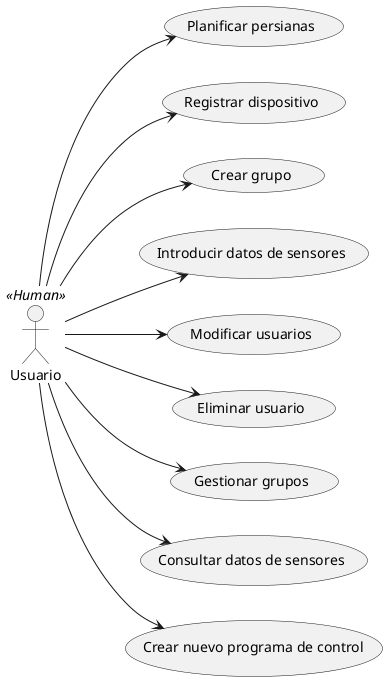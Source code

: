 @startuml
left to right direction
:Usuario: as User << Human >>
':Main Database: as MySql << Application >>
':Arduino: as Arduino << Application >>

(Planificar persianas) as (PlanPersianas)
(Registrar dispositivo) as (Registrar)
(Crear grupo) as (CGrupo)
(Introducir datos de sensores) as (datos)
(Modificar usuarios) as (usuarios)
(Eliminar usuario) as (eusuarios)
(Gestionar grupos) as (grupos)
(Consultar datos de sensores) as (ConsDatos)
(Crear nuevo programa de control) as (Control)


User --> (PlanPersianas)
User --> (Registrar)
User --> (CGrupo)
User --> (datos)
User --> (usuarios)
User --> (eusuarios)
User --> (grupos)
User --> (ConsDatos)
User --> (Control)

@enduml